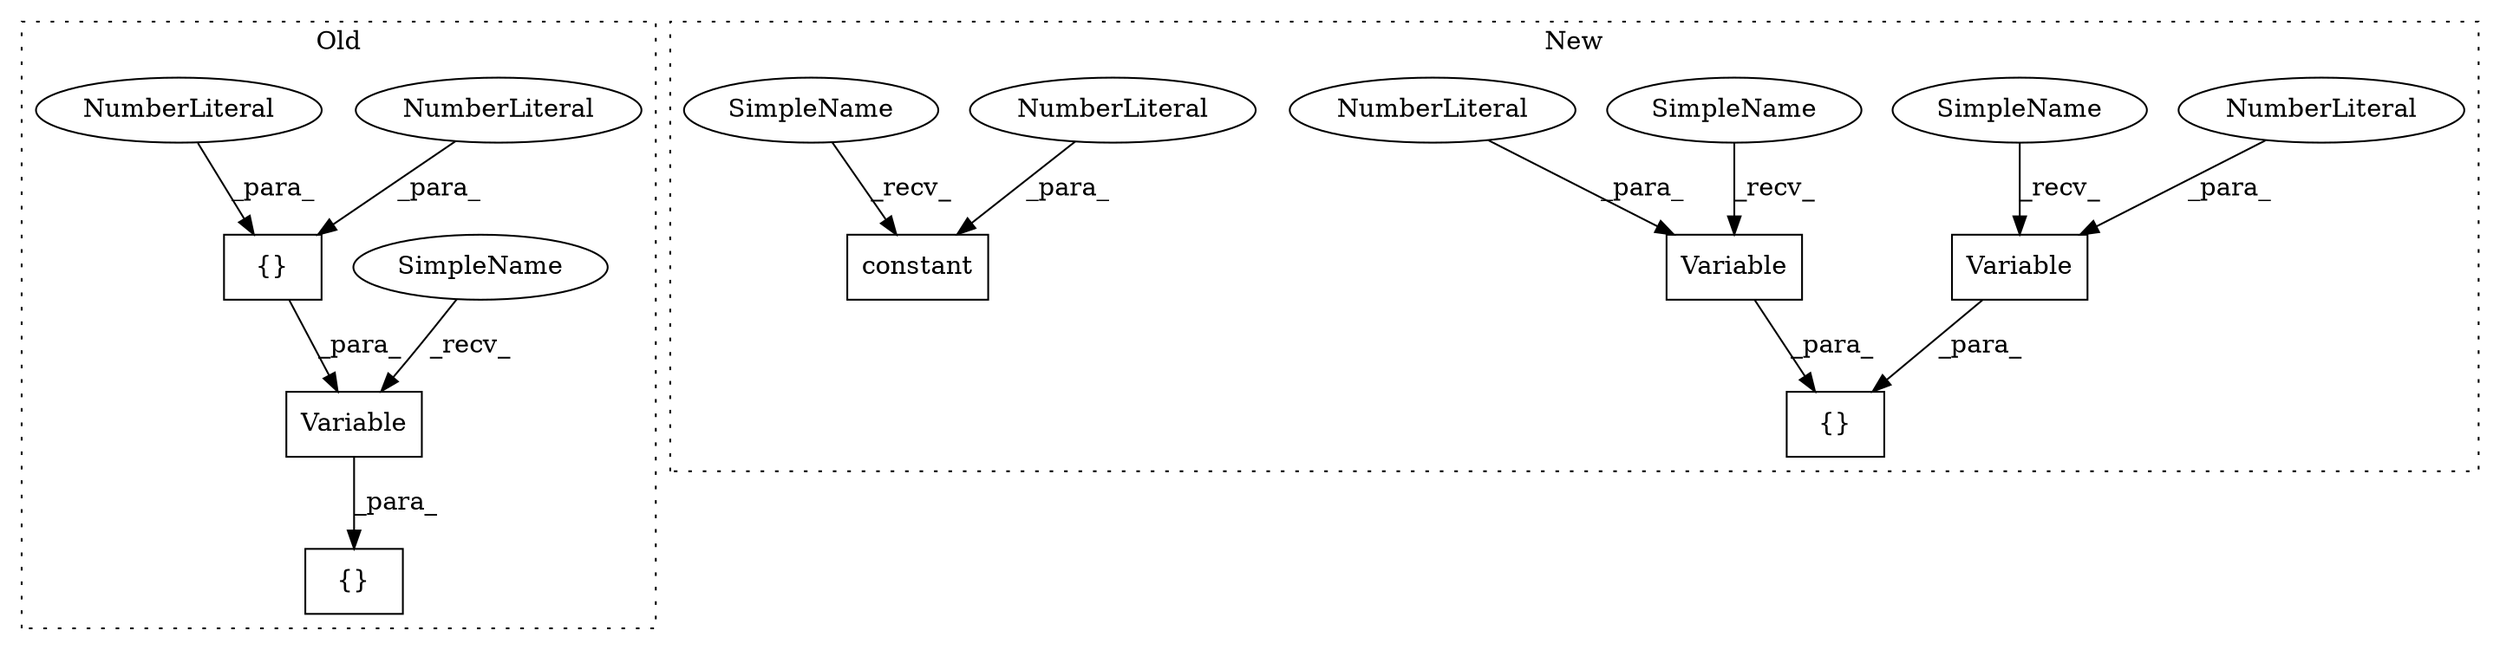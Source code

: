 digraph G {
subgraph cluster0 {
1 [label="SimpleName" a="42" s="5507" l="10" shape="ellipse"];
3 [label="Variable" a="32" s="5518,5547" l="9,1" shape="box"];
5 [label="{}" a="4" s="5538,5546" l="1,1" shape="box"];
6 [label="NumberLiteral" a="34" s="5543" l="3" shape="ellipse"];
7 [label="{}" a="4" s="5506,5548" l="1,1" shape="box"];
8 [label="NumberLiteral" a="34" s="5539" l="3" shape="ellipse"];
label = "Old";
style="dotted";
}
subgraph cluster1 {
2 [label="Variable" a="32" s="5531,5543" l="9,1" shape="box"];
4 [label="NumberLiteral" a="34" s="5540" l="3" shape="ellipse"];
9 [label="{}" a="4" s="5494,5544" l="1,1" shape="box"];
10 [label="Variable" a="32" s="5506,5518" l="9,1" shape="box"];
11 [label="NumberLiteral" a="34" s="5515" l="3" shape="ellipse"];
12 [label="constant" a="32" s="5585,5597" l="9,1" shape="box"];
13 [label="NumberLiteral" a="34" s="5594" l="3" shape="ellipse"];
14 [label="SimpleName" a="42" s="5520" l="10" shape="ellipse"];
15 [label="SimpleName" a="42" s="5574" l="10" shape="ellipse"];
16 [label="SimpleName" a="42" s="5495" l="10" shape="ellipse"];
label = "New";
style="dotted";
}
1 -> 3 [label="_recv_"];
2 -> 9 [label="_para_"];
3 -> 7 [label="_para_"];
4 -> 2 [label="_para_"];
5 -> 3 [label="_para_"];
6 -> 5 [label="_para_"];
8 -> 5 [label="_para_"];
10 -> 9 [label="_para_"];
11 -> 10 [label="_para_"];
13 -> 12 [label="_para_"];
14 -> 2 [label="_recv_"];
15 -> 12 [label="_recv_"];
16 -> 10 [label="_recv_"];
}